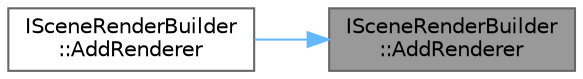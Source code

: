 digraph "ISceneRenderBuilder::AddRenderer"
{
 // INTERACTIVE_SVG=YES
 // LATEX_PDF_SIZE
  bgcolor="transparent";
  edge [fontname=Helvetica,fontsize=10,labelfontname=Helvetica,labelfontsize=10];
  node [fontname=Helvetica,fontsize=10,shape=box,height=0.2,width=0.4];
  rankdir="RL";
  Node1 [id="Node000001",label="ISceneRenderBuilder\l::AddRenderer",height=0.2,width=0.4,color="gray40", fillcolor="grey60", style="filled", fontcolor="black",tooltip=" "];
  Node1 -> Node2 [id="edge1_Node000001_Node000002",dir="back",color="steelblue1",style="solid",tooltip=" "];
  Node2 [id="Node000002",label="ISceneRenderBuilder\l::AddRenderer",height=0.2,width=0.4,color="grey40", fillcolor="white", style="filled",URL="$d3/d98/classISceneRenderBuilder.html#afa9721878f86066a08ee0ffece9f7bea",tooltip=" "];
}
